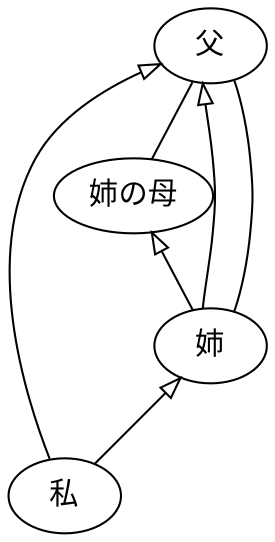 digraph MotherSister {

  graph [fontname="Yu Gothic"]
  node [fontname="Yu Gothic"]
  edge [fontname="Yu Gothic", arrowhead=onormal]

  rankdir=BT

  姉の母 -> 父 [arrowhead=none]
  姉 -> 姉の母
  姉 -> 父
  姉 -> 父 [arrowhead=none]
  私 -> 姉
  私 -> 父

}